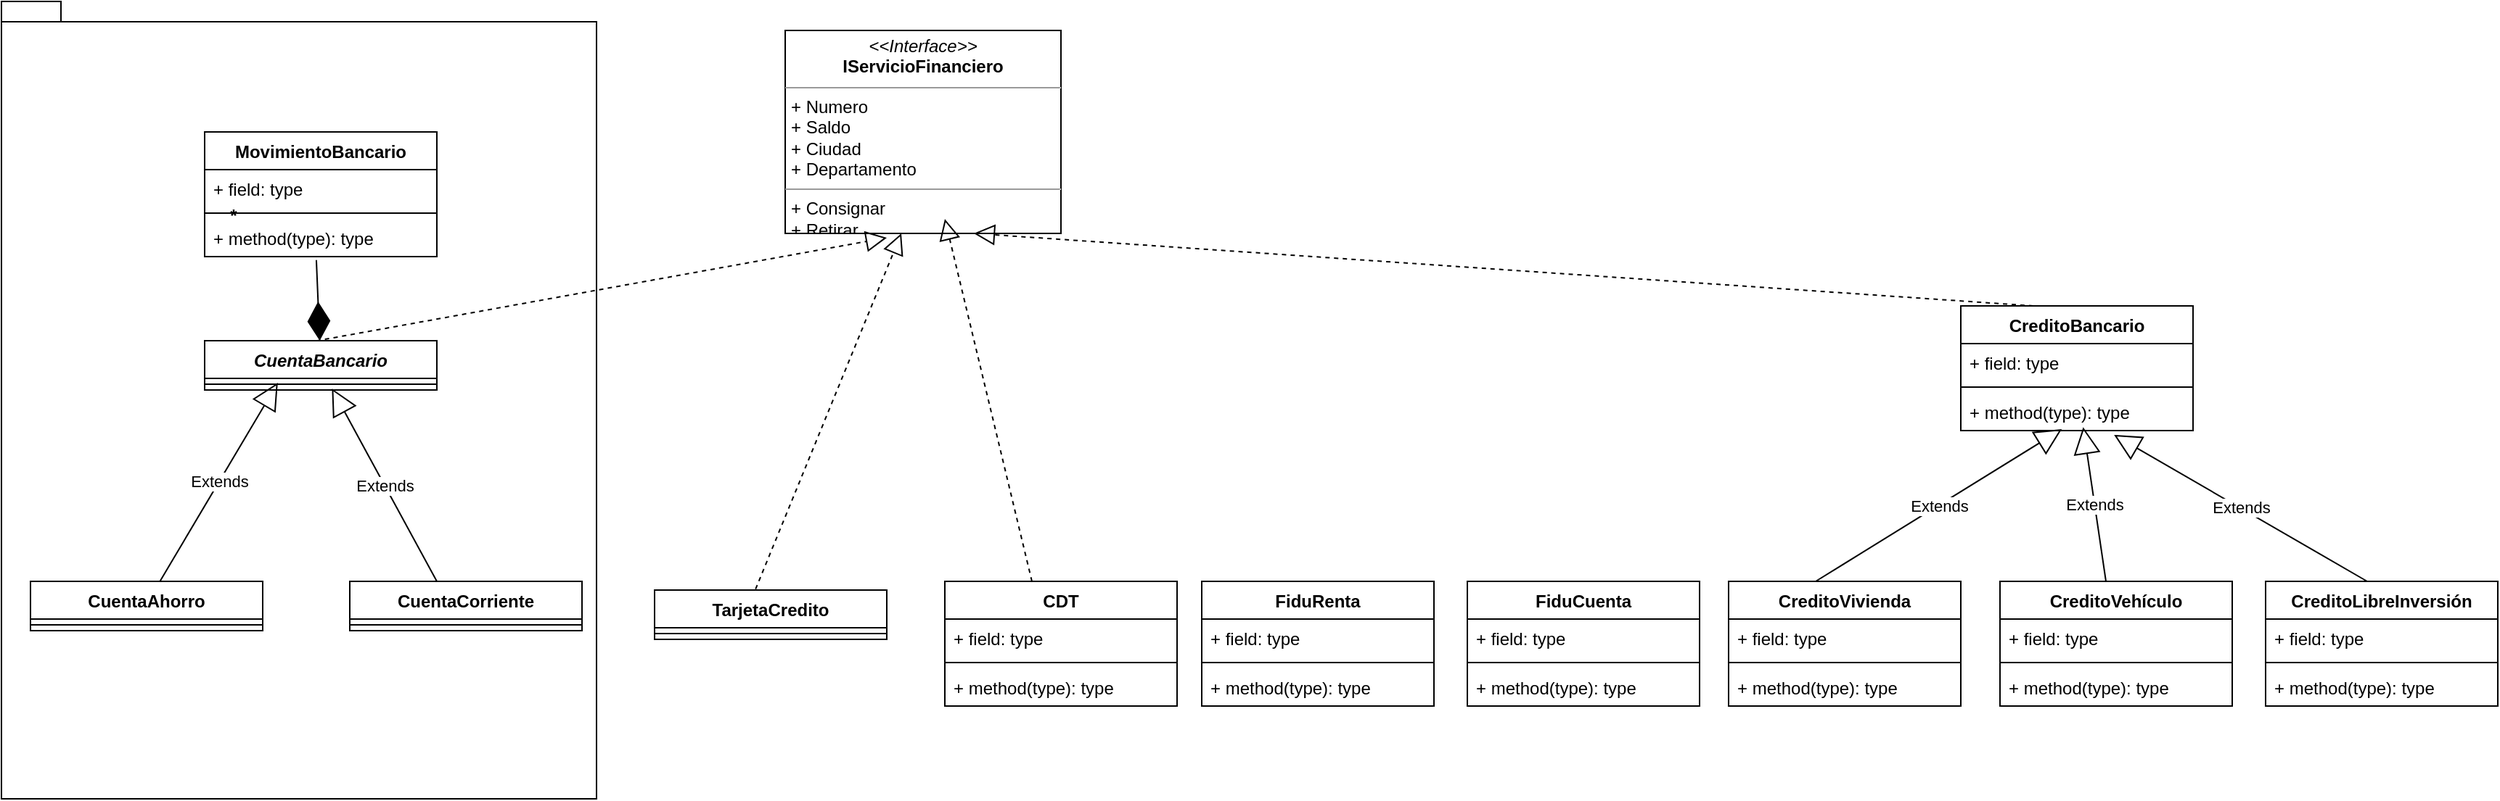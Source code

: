 <mxfile version="13.7.3" type="google"><diagram id="C5RBs43oDa-KdzZeNtuy" name="Page-1"><mxGraphModel dx="1387" dy="1045" grid="1" gridSize="10" guides="1" tooltips="1" connect="1" arrows="1" fold="1" page="1" pageScale="1" pageWidth="827" pageHeight="1169" math="0" shadow="0"><root><mxCell id="WIyWlLk6GJQsqaUBKTNV-0"/><mxCell id="WIyWlLk6GJQsqaUBKTNV-1" parent="WIyWlLk6GJQsqaUBKTNV-0"/><mxCell id="IzlbEua5pcxxT12PLq4E-77" value="" style="shape=folder;fontStyle=1;spacingTop=10;tabWidth=40;tabHeight=14;tabPosition=left;html=1;" vertex="1" parent="WIyWlLk6GJQsqaUBKTNV-1"><mxGeometry width="410" height="550" as="geometry"/></mxCell><mxCell id="IzlbEua5pcxxT12PLq4E-55" value="Extends" style="endArrow=block;endSize=16;endFill=0;html=1;entryX=0.315;entryY=0.375;entryDx=0;entryDy=0;entryPerimeter=0;exitX=0.558;exitY=-0.004;exitDx=0;exitDy=0;exitPerimeter=0;" edge="1" parent="WIyWlLk6GJQsqaUBKTNV-1" source="IzlbEua5pcxxT12PLq4E-8" target="IzlbEua5pcxxT12PLq4E-58"><mxGeometry width="160" relative="1" as="geometry"><mxPoint x="80" y="315" as="sourcePoint"/><mxPoint x="194.08" y="317.01" as="targetPoint"/></mxGeometry></mxCell><mxCell id="IzlbEua5pcxxT12PLq4E-62" value="&lt;p style=&quot;margin: 0px ; margin-top: 4px ; text-align: center&quot;&gt;&lt;i&gt;&amp;lt;&amp;lt;Interface&amp;gt;&amp;gt;&lt;/i&gt;&lt;br&gt;&lt;b&gt;IServicioFinanciero&lt;/b&gt;&lt;/p&gt;&lt;hr size=&quot;1&quot;&gt;&lt;p style=&quot;margin: 0px ; margin-left: 4px&quot;&gt;+ Numero&lt;br&gt;+ Saldo&lt;/p&gt;&lt;p style=&quot;margin: 0px ; margin-left: 4px&quot;&gt;+ Ciudad&lt;/p&gt;&lt;p style=&quot;margin: 0px ; margin-left: 4px&quot;&gt;+ Departamento&lt;/p&gt;&lt;hr size=&quot;1&quot;&gt;&lt;p style=&quot;margin: 0px ; margin-left: 4px&quot;&gt;+ Consignar&lt;br&gt;+ Retirar&lt;/p&gt;&lt;p style=&quot;margin: 0px ; margin-left: 4px&quot;&gt;+ Trasladar&lt;/p&gt;" style="verticalAlign=top;align=left;overflow=fill;fontSize=12;fontFamily=Helvetica;html=1;" vertex="1" parent="WIyWlLk6GJQsqaUBKTNV-1"><mxGeometry x="540" y="20" width="190" height="140" as="geometry"/></mxCell><mxCell id="IzlbEua5pcxxT12PLq4E-63" value="" style="endArrow=block;dashed=1;endFill=0;endSize=12;html=1;exitX=0.444;exitY=0.035;exitDx=0;exitDy=0;exitPerimeter=0;" edge="1" parent="WIyWlLk6GJQsqaUBKTNV-1" source="IzlbEua5pcxxT12PLq4E-56"><mxGeometry width="160" relative="1" as="geometry"><mxPoint x="190" y="130" as="sourcePoint"/><mxPoint x="610" y="163" as="targetPoint"/></mxGeometry></mxCell><mxCell id="IzlbEua5pcxxT12PLq4E-8" value="CuentaAhorro" style="swimlane;fontStyle=1;align=center;verticalAlign=top;childLayout=stackLayout;horizontal=1;startSize=26;horizontalStack=0;resizeParent=1;resizeParentMax=0;resizeLast=0;collapsible=1;marginBottom=0;" vertex="1" parent="WIyWlLk6GJQsqaUBKTNV-1"><mxGeometry x="20" y="400" width="160" height="34" as="geometry"/></mxCell><mxCell id="IzlbEua5pcxxT12PLq4E-10" value="" style="line;strokeWidth=1;fillColor=none;align=left;verticalAlign=middle;spacingTop=-1;spacingLeft=3;spacingRight=3;rotatable=0;labelPosition=right;points=[];portConstraint=eastwest;" vertex="1" parent="IzlbEua5pcxxT12PLq4E-8"><mxGeometry y="26" width="160" height="8" as="geometry"/></mxCell><mxCell id="IzlbEua5pcxxT12PLq4E-12" value="CuentaCorriente" style="swimlane;fontStyle=1;align=center;verticalAlign=top;childLayout=stackLayout;horizontal=1;startSize=26;horizontalStack=0;resizeParent=1;resizeParentMax=0;resizeLast=0;collapsible=1;marginBottom=0;" vertex="1" parent="WIyWlLk6GJQsqaUBKTNV-1"><mxGeometry x="240" y="400" width="160" height="34" as="geometry"/></mxCell><mxCell id="IzlbEua5pcxxT12PLq4E-60" value="Extends" style="endArrow=block;endSize=16;endFill=0;html=1;entryX=0.548;entryY=0.875;entryDx=0;entryDy=0;entryPerimeter=0;" edge="1" parent="IzlbEua5pcxxT12PLq4E-12" target="IzlbEua5pcxxT12PLq4E-58"><mxGeometry width="160" relative="1" as="geometry"><mxPoint x="60" as="sourcePoint"/><mxPoint x="-32.64" y="-82.99" as="targetPoint"/></mxGeometry></mxCell><mxCell id="IzlbEua5pcxxT12PLq4E-14" value="" style="line;strokeWidth=1;fillColor=none;align=left;verticalAlign=middle;spacingTop=-1;spacingLeft=3;spacingRight=3;rotatable=0;labelPosition=right;points=[];portConstraint=eastwest;" vertex="1" parent="IzlbEua5pcxxT12PLq4E-12"><mxGeometry y="26" width="160" height="8" as="geometry"/></mxCell><mxCell id="IzlbEua5pcxxT12PLq4E-56" value="CuentaBancario" style="swimlane;fontStyle=3;align=center;verticalAlign=top;childLayout=stackLayout;horizontal=1;startSize=26;horizontalStack=0;resizeParent=1;resizeParentMax=0;resizeLast=0;collapsible=1;marginBottom=0;" vertex="1" parent="WIyWlLk6GJQsqaUBKTNV-1"><mxGeometry x="140" y="234" width="160" height="34" as="geometry"/></mxCell><mxCell id="IzlbEua5pcxxT12PLq4E-58" value="" style="line;strokeWidth=1;fillColor=none;align=left;verticalAlign=middle;spacingTop=-1;spacingLeft=3;spacingRight=3;rotatable=0;labelPosition=right;points=[];portConstraint=eastwest;" vertex="1" parent="IzlbEua5pcxxT12PLq4E-56"><mxGeometry y="26" width="160" height="8" as="geometry"/></mxCell><mxCell id="IzlbEua5pcxxT12PLq4E-16" value="TarjetaCredito" style="swimlane;fontStyle=1;align=center;verticalAlign=top;childLayout=stackLayout;horizontal=1;startSize=26;horizontalStack=0;resizeParent=1;resizeParentMax=0;resizeLast=0;collapsible=1;marginBottom=0;" vertex="1" parent="WIyWlLk6GJQsqaUBKTNV-1"><mxGeometry x="450" y="406" width="160" height="34" as="geometry"/></mxCell><mxCell id="IzlbEua5pcxxT12PLq4E-18" value="" style="line;strokeWidth=1;fillColor=none;align=left;verticalAlign=middle;spacingTop=-1;spacingLeft=3;spacingRight=3;rotatable=0;labelPosition=right;points=[];portConstraint=eastwest;" vertex="1" parent="IzlbEua5pcxxT12PLq4E-16"><mxGeometry y="26" width="160" height="8" as="geometry"/></mxCell><mxCell id="IzlbEua5pcxxT12PLq4E-34" value="CDT" style="swimlane;fontStyle=1;align=center;verticalAlign=top;childLayout=stackLayout;horizontal=1;startSize=26;horizontalStack=0;resizeParent=1;resizeParentMax=0;resizeLast=0;collapsible=1;marginBottom=0;" vertex="1" parent="WIyWlLk6GJQsqaUBKTNV-1"><mxGeometry x="650" y="400" width="160" height="86" as="geometry"/></mxCell><mxCell id="IzlbEua5pcxxT12PLq4E-73" value="" style="endArrow=block;dashed=1;endFill=0;endSize=12;html=1;entryX=0.579;entryY=0.929;entryDx=0;entryDy=0;entryPerimeter=0;" edge="1" parent="IzlbEua5pcxxT12PLq4E-34" target="IzlbEua5pcxxT12PLq4E-62"><mxGeometry width="160" relative="1" as="geometry"><mxPoint x="60" as="sourcePoint"/><mxPoint x="220" as="targetPoint"/></mxGeometry></mxCell><mxCell id="IzlbEua5pcxxT12PLq4E-35" value="+ field: type" style="text;strokeColor=none;fillColor=none;align=left;verticalAlign=top;spacingLeft=4;spacingRight=4;overflow=hidden;rotatable=0;points=[[0,0.5],[1,0.5]];portConstraint=eastwest;" vertex="1" parent="IzlbEua5pcxxT12PLq4E-34"><mxGeometry y="26" width="160" height="26" as="geometry"/></mxCell><mxCell id="IzlbEua5pcxxT12PLq4E-36" value="" style="line;strokeWidth=1;fillColor=none;align=left;verticalAlign=middle;spacingTop=-1;spacingLeft=3;spacingRight=3;rotatable=0;labelPosition=right;points=[];portConstraint=eastwest;" vertex="1" parent="IzlbEua5pcxxT12PLq4E-34"><mxGeometry y="52" width="160" height="8" as="geometry"/></mxCell><mxCell id="IzlbEua5pcxxT12PLq4E-37" value="+ method(type): type" style="text;strokeColor=none;fillColor=none;align=left;verticalAlign=top;spacingLeft=4;spacingRight=4;overflow=hidden;rotatable=0;points=[[0,0.5],[1,0.5]];portConstraint=eastwest;" vertex="1" parent="IzlbEua5pcxxT12PLq4E-34"><mxGeometry y="60" width="160" height="26" as="geometry"/></mxCell><mxCell id="IzlbEua5pcxxT12PLq4E-64" value="" style="endArrow=block;dashed=1;endFill=0;endSize=12;html=1;exitX=0.435;exitY=-0.019;exitDx=0;exitDy=0;exitPerimeter=0;" edge="1" parent="WIyWlLk6GJQsqaUBKTNV-1" source="IzlbEua5pcxxT12PLq4E-16"><mxGeometry width="160" relative="1" as="geometry"><mxPoint x="520" y="400" as="sourcePoint"/><mxPoint x="620" y="160" as="targetPoint"/></mxGeometry></mxCell><mxCell id="IzlbEua5pcxxT12PLq4E-38" value="FiduRenta" style="swimlane;fontStyle=1;align=center;verticalAlign=top;childLayout=stackLayout;horizontal=1;startSize=26;horizontalStack=0;resizeParent=1;resizeParentMax=0;resizeLast=0;collapsible=1;marginBottom=0;" vertex="1" parent="WIyWlLk6GJQsqaUBKTNV-1"><mxGeometry x="827" y="400" width="160" height="86" as="geometry"/></mxCell><mxCell id="IzlbEua5pcxxT12PLq4E-39" value="+ field: type" style="text;strokeColor=none;fillColor=none;align=left;verticalAlign=top;spacingLeft=4;spacingRight=4;overflow=hidden;rotatable=0;points=[[0,0.5],[1,0.5]];portConstraint=eastwest;" vertex="1" parent="IzlbEua5pcxxT12PLq4E-38"><mxGeometry y="26" width="160" height="26" as="geometry"/></mxCell><mxCell id="IzlbEua5pcxxT12PLq4E-40" value="" style="line;strokeWidth=1;fillColor=none;align=left;verticalAlign=middle;spacingTop=-1;spacingLeft=3;spacingRight=3;rotatable=0;labelPosition=right;points=[];portConstraint=eastwest;" vertex="1" parent="IzlbEua5pcxxT12PLq4E-38"><mxGeometry y="52" width="160" height="8" as="geometry"/></mxCell><mxCell id="IzlbEua5pcxxT12PLq4E-41" value="+ method(type): type" style="text;strokeColor=none;fillColor=none;align=left;verticalAlign=top;spacingLeft=4;spacingRight=4;overflow=hidden;rotatable=0;points=[[0,0.5],[1,0.5]];portConstraint=eastwest;" vertex="1" parent="IzlbEua5pcxxT12PLq4E-38"><mxGeometry y="60" width="160" height="26" as="geometry"/></mxCell><mxCell id="IzlbEua5pcxxT12PLq4E-24" value="FiduCuenta" style="swimlane;fontStyle=1;align=center;verticalAlign=top;childLayout=stackLayout;horizontal=1;startSize=26;horizontalStack=0;resizeParent=1;resizeParentMax=0;resizeLast=0;collapsible=1;marginBottom=0;" vertex="1" parent="WIyWlLk6GJQsqaUBKTNV-1"><mxGeometry x="1010" y="400" width="160" height="86" as="geometry"/></mxCell><mxCell id="IzlbEua5pcxxT12PLq4E-25" value="+ field: type" style="text;strokeColor=none;fillColor=none;align=left;verticalAlign=top;spacingLeft=4;spacingRight=4;overflow=hidden;rotatable=0;points=[[0,0.5],[1,0.5]];portConstraint=eastwest;" vertex="1" parent="IzlbEua5pcxxT12PLq4E-24"><mxGeometry y="26" width="160" height="26" as="geometry"/></mxCell><mxCell id="IzlbEua5pcxxT12PLq4E-26" value="" style="line;strokeWidth=1;fillColor=none;align=left;verticalAlign=middle;spacingTop=-1;spacingLeft=3;spacingRight=3;rotatable=0;labelPosition=right;points=[];portConstraint=eastwest;" vertex="1" parent="IzlbEua5pcxxT12PLq4E-24"><mxGeometry y="52" width="160" height="8" as="geometry"/></mxCell><mxCell id="IzlbEua5pcxxT12PLq4E-27" value="+ method(type): type" style="text;strokeColor=none;fillColor=none;align=left;verticalAlign=top;spacingLeft=4;spacingRight=4;overflow=hidden;rotatable=0;points=[[0,0.5],[1,0.5]];portConstraint=eastwest;" vertex="1" parent="IzlbEua5pcxxT12PLq4E-24"><mxGeometry y="60" width="160" height="26" as="geometry"/></mxCell><mxCell id="IzlbEua5pcxxT12PLq4E-42" value="CreditoVivienda" style="swimlane;fontStyle=1;align=center;verticalAlign=top;childLayout=stackLayout;horizontal=1;startSize=26;horizontalStack=0;resizeParent=1;resizeParentMax=0;resizeLast=0;collapsible=1;marginBottom=0;" vertex="1" parent="WIyWlLk6GJQsqaUBKTNV-1"><mxGeometry x="1190" y="400" width="160" height="86" as="geometry"/></mxCell><mxCell id="IzlbEua5pcxxT12PLq4E-69" value="Extends" style="endArrow=block;endSize=16;endFill=0;html=1;entryX=0.435;entryY=0.962;entryDx=0;entryDy=0;entryPerimeter=0;" edge="1" parent="IzlbEua5pcxxT12PLq4E-42" target="IzlbEua5pcxxT12PLq4E-68"><mxGeometry width="160" relative="1" as="geometry"><mxPoint x="60" as="sourcePoint"/><mxPoint x="220" as="targetPoint"/></mxGeometry></mxCell><mxCell id="IzlbEua5pcxxT12PLq4E-43" value="+ field: type" style="text;strokeColor=none;fillColor=none;align=left;verticalAlign=top;spacingLeft=4;spacingRight=4;overflow=hidden;rotatable=0;points=[[0,0.5],[1,0.5]];portConstraint=eastwest;" vertex="1" parent="IzlbEua5pcxxT12PLq4E-42"><mxGeometry y="26" width="160" height="26" as="geometry"/></mxCell><mxCell id="IzlbEua5pcxxT12PLq4E-44" value="" style="line;strokeWidth=1;fillColor=none;align=left;verticalAlign=middle;spacingTop=-1;spacingLeft=3;spacingRight=3;rotatable=0;labelPosition=right;points=[];portConstraint=eastwest;" vertex="1" parent="IzlbEua5pcxxT12PLq4E-42"><mxGeometry y="52" width="160" height="8" as="geometry"/></mxCell><mxCell id="IzlbEua5pcxxT12PLq4E-45" value="+ method(type): type" style="text;strokeColor=none;fillColor=none;align=left;verticalAlign=top;spacingLeft=4;spacingRight=4;overflow=hidden;rotatable=0;points=[[0,0.5],[1,0.5]];portConstraint=eastwest;" vertex="1" parent="IzlbEua5pcxxT12PLq4E-42"><mxGeometry y="60" width="160" height="26" as="geometry"/></mxCell><mxCell id="IzlbEua5pcxxT12PLq4E-50" value="CreditoVehículo" style="swimlane;fontStyle=1;align=center;verticalAlign=top;childLayout=stackLayout;horizontal=1;startSize=26;horizontalStack=0;resizeParent=1;resizeParentMax=0;resizeLast=0;collapsible=1;marginBottom=0;" vertex="1" parent="WIyWlLk6GJQsqaUBKTNV-1"><mxGeometry x="1377" y="400" width="160" height="86" as="geometry"/></mxCell><mxCell id="IzlbEua5pcxxT12PLq4E-70" value="Extends" style="endArrow=block;endSize=16;endFill=0;html=1;entryX=0.527;entryY=0.91;entryDx=0;entryDy=0;entryPerimeter=0;" edge="1" parent="IzlbEua5pcxxT12PLq4E-50" target="IzlbEua5pcxxT12PLq4E-68"><mxGeometry width="160" relative="1" as="geometry"><mxPoint x="73" as="sourcePoint"/><mxPoint x="233" as="targetPoint"/></mxGeometry></mxCell><mxCell id="IzlbEua5pcxxT12PLq4E-51" value="+ field: type" style="text;strokeColor=none;fillColor=none;align=left;verticalAlign=top;spacingLeft=4;spacingRight=4;overflow=hidden;rotatable=0;points=[[0,0.5],[1,0.5]];portConstraint=eastwest;" vertex="1" parent="IzlbEua5pcxxT12PLq4E-50"><mxGeometry y="26" width="160" height="26" as="geometry"/></mxCell><mxCell id="IzlbEua5pcxxT12PLq4E-52" value="" style="line;strokeWidth=1;fillColor=none;align=left;verticalAlign=middle;spacingTop=-1;spacingLeft=3;spacingRight=3;rotatable=0;labelPosition=right;points=[];portConstraint=eastwest;" vertex="1" parent="IzlbEua5pcxxT12PLq4E-50"><mxGeometry y="52" width="160" height="8" as="geometry"/></mxCell><mxCell id="IzlbEua5pcxxT12PLq4E-53" value="+ method(type): type" style="text;strokeColor=none;fillColor=none;align=left;verticalAlign=top;spacingLeft=4;spacingRight=4;overflow=hidden;rotatable=0;points=[[0,0.5],[1,0.5]];portConstraint=eastwest;" vertex="1" parent="IzlbEua5pcxxT12PLq4E-50"><mxGeometry y="60" width="160" height="26" as="geometry"/></mxCell><mxCell id="IzlbEua5pcxxT12PLq4E-46" value="CreditoLibreInversión" style="swimlane;fontStyle=1;align=center;verticalAlign=top;childLayout=stackLayout;horizontal=1;startSize=26;horizontalStack=0;resizeParent=1;resizeParentMax=0;resizeLast=0;collapsible=1;marginBottom=0;" vertex="1" parent="WIyWlLk6GJQsqaUBKTNV-1"><mxGeometry x="1560" y="400" width="160" height="86" as="geometry"/></mxCell><mxCell id="IzlbEua5pcxxT12PLq4E-71" value="Extends" style="endArrow=block;endSize=16;endFill=0;html=1;entryX=0.66;entryY=1.115;entryDx=0;entryDy=0;entryPerimeter=0;" edge="1" parent="IzlbEua5pcxxT12PLq4E-46" target="IzlbEua5pcxxT12PLq4E-68"><mxGeometry width="160" relative="1" as="geometry"><mxPoint x="70" as="sourcePoint"/><mxPoint x="230" y="10" as="targetPoint"/></mxGeometry></mxCell><mxCell id="IzlbEua5pcxxT12PLq4E-47" value="+ field: type" style="text;strokeColor=none;fillColor=none;align=left;verticalAlign=top;spacingLeft=4;spacingRight=4;overflow=hidden;rotatable=0;points=[[0,0.5],[1,0.5]];portConstraint=eastwest;" vertex="1" parent="IzlbEua5pcxxT12PLq4E-46"><mxGeometry y="26" width="160" height="26" as="geometry"/></mxCell><mxCell id="IzlbEua5pcxxT12PLq4E-48" value="" style="line;strokeWidth=1;fillColor=none;align=left;verticalAlign=middle;spacingTop=-1;spacingLeft=3;spacingRight=3;rotatable=0;labelPosition=right;points=[];portConstraint=eastwest;" vertex="1" parent="IzlbEua5pcxxT12PLq4E-46"><mxGeometry y="52" width="160" height="8" as="geometry"/></mxCell><mxCell id="IzlbEua5pcxxT12PLq4E-49" value="+ method(type): type" style="text;strokeColor=none;fillColor=none;align=left;verticalAlign=top;spacingLeft=4;spacingRight=4;overflow=hidden;rotatable=0;points=[[0,0.5],[1,0.5]];portConstraint=eastwest;" vertex="1" parent="IzlbEua5pcxxT12PLq4E-46"><mxGeometry y="60" width="160" height="26" as="geometry"/></mxCell><mxCell id="IzlbEua5pcxxT12PLq4E-65" value="CreditoBancario" style="swimlane;fontStyle=1;align=center;verticalAlign=top;childLayout=stackLayout;horizontal=1;startSize=26;horizontalStack=0;resizeParent=1;resizeParentMax=0;resizeLast=0;collapsible=1;marginBottom=0;" vertex="1" parent="WIyWlLk6GJQsqaUBKTNV-1"><mxGeometry x="1350" y="210" width="160" height="86" as="geometry"/></mxCell><mxCell id="IzlbEua5pcxxT12PLq4E-72" value="" style="endArrow=block;dashed=1;endFill=0;endSize=12;html=1;entryX=0.684;entryY=1;entryDx=0;entryDy=0;entryPerimeter=0;" edge="1" parent="IzlbEua5pcxxT12PLq4E-65" target="IzlbEua5pcxxT12PLq4E-62"><mxGeometry width="160" relative="1" as="geometry"><mxPoint x="50" as="sourcePoint"/><mxPoint x="210" as="targetPoint"/></mxGeometry></mxCell><mxCell id="IzlbEua5pcxxT12PLq4E-66" value="+ field: type" style="text;strokeColor=none;fillColor=none;align=left;verticalAlign=top;spacingLeft=4;spacingRight=4;overflow=hidden;rotatable=0;points=[[0,0.5],[1,0.5]];portConstraint=eastwest;" vertex="1" parent="IzlbEua5pcxxT12PLq4E-65"><mxGeometry y="26" width="160" height="26" as="geometry"/></mxCell><mxCell id="IzlbEua5pcxxT12PLq4E-67" value="" style="line;strokeWidth=1;fillColor=none;align=left;verticalAlign=middle;spacingTop=-1;spacingLeft=3;spacingRight=3;rotatable=0;labelPosition=right;points=[];portConstraint=eastwest;" vertex="1" parent="IzlbEua5pcxxT12PLq4E-65"><mxGeometry y="52" width="160" height="8" as="geometry"/></mxCell><mxCell id="IzlbEua5pcxxT12PLq4E-68" value="+ method(type): type" style="text;strokeColor=none;fillColor=none;align=left;verticalAlign=top;spacingLeft=4;spacingRight=4;overflow=hidden;rotatable=0;points=[[0,0.5],[1,0.5]];portConstraint=eastwest;" vertex="1" parent="IzlbEua5pcxxT12PLq4E-65"><mxGeometry y="60" width="160" height="26" as="geometry"/></mxCell><mxCell id="IzlbEua5pcxxT12PLq4E-75" value="" style="endArrow=diamondThin;endFill=1;endSize=24;html=1;exitX=0.481;exitY=1.09;exitDx=0;exitDy=0;exitPerimeter=0;" edge="1" parent="WIyWlLk6GJQsqaUBKTNV-1" source="IzlbEua5pcxxT12PLq4E-33" target="IzlbEua5pcxxT12PLq4E-56"><mxGeometry width="160" relative="1" as="geometry"><mxPoint x="140" y="170" as="sourcePoint"/><mxPoint x="300" y="170" as="targetPoint"/></mxGeometry></mxCell><mxCell id="IzlbEua5pcxxT12PLq4E-76" value="*" style="text;align=center;fontStyle=1;verticalAlign=middle;spacingLeft=3;spacingRight=3;strokeColor=none;rotatable=0;points=[[0,0.5],[1,0.5]];portConstraint=eastwest;" vertex="1" parent="WIyWlLk6GJQsqaUBKTNV-1"><mxGeometry x="120" y="134" width="80" height="26" as="geometry"/></mxCell><mxCell id="IzlbEua5pcxxT12PLq4E-30" value="MovimientoBancario" style="swimlane;fontStyle=1;align=center;verticalAlign=top;childLayout=stackLayout;horizontal=1;startSize=26;horizontalStack=0;resizeParent=1;resizeParentMax=0;resizeLast=0;collapsible=1;marginBottom=0;" vertex="1" parent="WIyWlLk6GJQsqaUBKTNV-1"><mxGeometry x="140" y="90" width="160" height="86" as="geometry"/></mxCell><mxCell id="IzlbEua5pcxxT12PLq4E-31" value="+ field: type" style="text;strokeColor=none;fillColor=none;align=left;verticalAlign=top;spacingLeft=4;spacingRight=4;overflow=hidden;rotatable=0;points=[[0,0.5],[1,0.5]];portConstraint=eastwest;" vertex="1" parent="IzlbEua5pcxxT12PLq4E-30"><mxGeometry y="26" width="160" height="26" as="geometry"/></mxCell><mxCell id="IzlbEua5pcxxT12PLq4E-32" value="" style="line;strokeWidth=1;fillColor=none;align=left;verticalAlign=middle;spacingTop=-1;spacingLeft=3;spacingRight=3;rotatable=0;labelPosition=right;points=[];portConstraint=eastwest;" vertex="1" parent="IzlbEua5pcxxT12PLq4E-30"><mxGeometry y="52" width="160" height="8" as="geometry"/></mxCell><mxCell id="IzlbEua5pcxxT12PLq4E-33" value="+ method(type): type" style="text;strokeColor=none;fillColor=none;align=left;verticalAlign=top;spacingLeft=4;spacingRight=4;overflow=hidden;rotatable=0;points=[[0,0.5],[1,0.5]];portConstraint=eastwest;" vertex="1" parent="IzlbEua5pcxxT12PLq4E-30"><mxGeometry y="60" width="160" height="26" as="geometry"/></mxCell></root></mxGraphModel></diagram></mxfile>